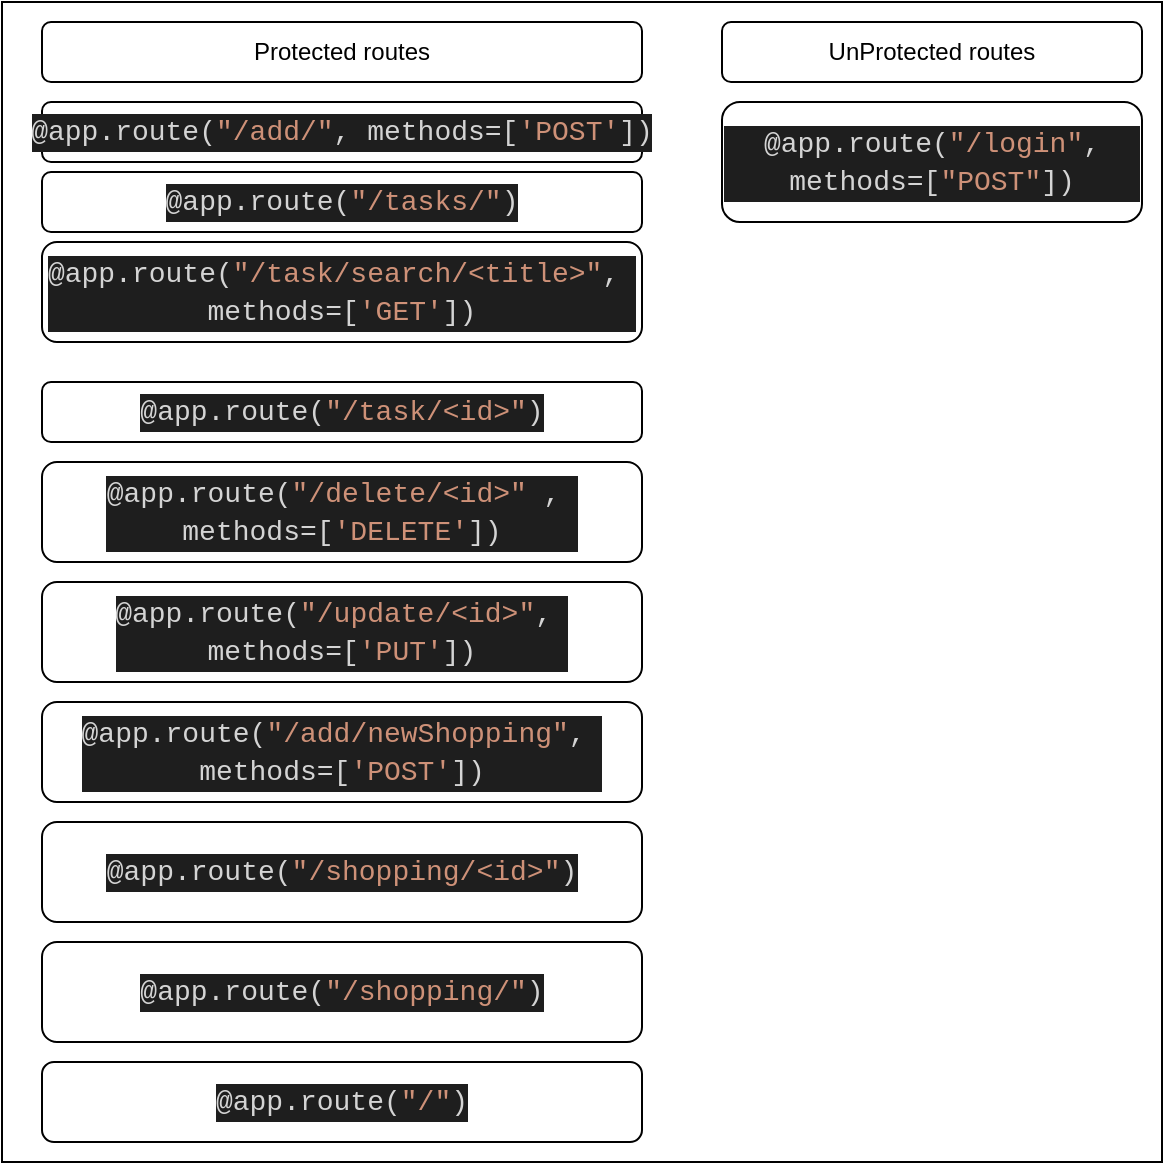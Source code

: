<mxfile version="12.2.4" pages="1"><diagram id="bbmellJUK61pHqB47Boc" name="Page-1"><mxGraphModel dx="870" dy="593" grid="1" gridSize="10" guides="1" tooltips="1" connect="1" arrows="1" fold="1" page="1" pageScale="1" pageWidth="850" pageHeight="1100" math="0" shadow="0"><root><mxCell id="0"/><mxCell id="1" parent="0"/><mxCell id="6" value="" style="rounded=0;whiteSpace=wrap;html=1;" parent="1" vertex="1"><mxGeometry x="200" y="110" width="580" height="580" as="geometry"/></mxCell><mxCell id="4" value="Protected routes" style="rounded=1;whiteSpace=wrap;html=1;" parent="1" vertex="1"><mxGeometry x="220" y="120" width="300" height="30" as="geometry"/></mxCell><mxCell id="5" value="UnProtected routes" style="rounded=1;whiteSpace=wrap;html=1;" parent="1" vertex="1"><mxGeometry x="560" y="120" width="210" height="30" as="geometry"/></mxCell><mxCell id="7" value="&lt;div style=&quot;color: rgb(212 , 212 , 212) ; background-color: rgb(30 , 30 , 30) ; font-family: &amp;#34;consolas&amp;#34; , &amp;#34;courier new&amp;#34; , monospace ; font-size: 14px ; line-height: 19px ; white-space: pre&quot;&gt;@app.route(&lt;span style=&quot;color: #ce9178&quot;&gt;&quot;/add/&quot;&lt;/span&gt;, methods=[&lt;span style=&quot;color: #ce9178&quot;&gt;'POST'&lt;/span&gt;])&lt;/div&gt;" style="rounded=1;whiteSpace=wrap;html=1;" parent="1" vertex="1"><mxGeometry x="220" y="160" width="300" height="30" as="geometry"/></mxCell><mxCell id="8" value="&lt;div style=&quot;color: rgb(212 , 212 , 212) ; background-color: rgb(30 , 30 , 30) ; font-family: &amp;#34;consolas&amp;#34; , &amp;#34;courier new&amp;#34; , monospace ; font-size: 14px ; line-height: 19px&quot;&gt;@app.route(&lt;span style=&quot;color: #ce9178&quot;&gt;&quot;/login&quot;&lt;/span&gt;, methods=[&lt;span style=&quot;color: #ce9178&quot;&gt;&quot;POST&quot;&lt;/span&gt;])&lt;/div&gt;" style="rounded=1;whiteSpace=wrap;html=1;" parent="1" vertex="1"><mxGeometry x="560" y="160" width="210" height="60" as="geometry"/></mxCell><mxCell id="9" value="&lt;div style=&quot;color: rgb(212 , 212 , 212) ; background-color: rgb(30 , 30 , 30) ; font-family: &amp;#34;consolas&amp;#34; , &amp;#34;courier new&amp;#34; , monospace ; font-size: 14px ; line-height: 19px&quot;&gt;&lt;div style=&quot;font-family: &amp;#34;consolas&amp;#34; , &amp;#34;courier new&amp;#34; , monospace ; line-height: 19px ; white-space: pre&quot;&gt;@app.route(&lt;span style=&quot;color: #ce9178&quot;&gt;&quot;/&quot;&lt;/span&gt;)&lt;/div&gt;&lt;/div&gt;" style="rounded=1;whiteSpace=wrap;html=1;" parent="1" vertex="1"><mxGeometry x="220" y="640" width="300" height="40" as="geometry"/></mxCell><mxCell id="10" value="&lt;div style=&quot;color: rgb(212 , 212 , 212) ; background-color: rgb(30 , 30 , 30) ; font-family: &amp;#34;consolas&amp;#34; , &amp;#34;courier new&amp;#34; , monospace ; font-size: 14px ; line-height: 19px ; white-space: pre&quot;&gt;@app.route(&lt;span style=&quot;color: #ce9178&quot;&gt;&quot;/tasks/&quot;&lt;/span&gt;)&lt;/div&gt;" style="rounded=1;whiteSpace=wrap;html=1;" parent="1" vertex="1"><mxGeometry x="220" y="195" width="300" height="30" as="geometry"/></mxCell><mxCell id="11" value="&lt;div style=&quot;color: rgb(212 , 212 , 212) ; background-color: rgb(30 , 30 , 30) ; font-family: &amp;#34;consolas&amp;#34; , &amp;#34;courier new&amp;#34; , monospace ; font-size: 14px ; line-height: 19px ; white-space: pre&quot;&gt;&lt;div style=&quot;font-family: &amp;#34;consolas&amp;#34; , &amp;#34;courier new&amp;#34; , monospace ; line-height: 19px&quot;&gt;@app.route(&lt;span style=&quot;color: #ce9178&quot;&gt;&quot;/task/search/&amp;lt;title&amp;gt;&quot;&lt;/span&gt;, &lt;br/&gt;methods=[&lt;span style=&quot;color: #ce9178&quot;&gt;'GET'&lt;/span&gt;])&lt;/div&gt;&lt;/div&gt;" style="rounded=1;whiteSpace=wrap;html=1;" parent="1" vertex="1"><mxGeometry x="220" y="230" width="300" height="50" as="geometry"/></mxCell><mxCell id="12" value="&lt;div style=&quot;color: rgb(212 , 212 , 212) ; background-color: rgb(30 , 30 , 30) ; font-family: &amp;#34;consolas&amp;#34; , &amp;#34;courier new&amp;#34; , monospace ; font-size: 14px ; line-height: 19px ; white-space: pre&quot;&gt;&lt;div style=&quot;font-family: &amp;#34;consolas&amp;#34; , &amp;#34;courier new&amp;#34; , monospace ; line-height: 19px&quot;&gt;@app.route(&lt;span style=&quot;color: #ce9178&quot;&gt;&quot;/task/&amp;lt;id&amp;gt;&quot;&lt;/span&gt;)&lt;/div&gt;&lt;/div&gt;" style="rounded=1;whiteSpace=wrap;html=1;" parent="1" vertex="1"><mxGeometry x="220" y="300" width="300" height="30" as="geometry"/></mxCell><mxCell id="13" value="&lt;div style=&quot;color: rgb(212 , 212 , 212) ; background-color: rgb(30 , 30 , 30) ; font-family: &amp;#34;consolas&amp;#34; , &amp;#34;courier new&amp;#34; , monospace ; font-size: 14px ; line-height: 19px ; white-space: pre&quot;&gt;&lt;div style=&quot;font-family: &amp;#34;consolas&amp;#34; , &amp;#34;courier new&amp;#34; , monospace ; line-height: 19px&quot;&gt;@app.route(&lt;span style=&quot;color: #ce9178&quot;&gt;&quot;/delete/&amp;lt;id&amp;gt;&quot;&lt;/span&gt; , &lt;br/&gt;methods=[&lt;span style=&quot;color: #ce9178&quot;&gt;'DELETE'&lt;/span&gt;])&lt;/div&gt;&lt;/div&gt;" style="rounded=1;whiteSpace=wrap;html=1;" parent="1" vertex="1"><mxGeometry x="220" y="340" width="300" height="50" as="geometry"/></mxCell><mxCell id="14" value="&lt;div style=&quot;color: rgb(212 , 212 , 212) ; background-color: rgb(30 , 30 , 30) ; font-family: &amp;#34;consolas&amp;#34; , &amp;#34;courier new&amp;#34; , monospace ; font-size: 14px ; line-height: 19px ; white-space: pre&quot;&gt;&lt;div style=&quot;font-family: &amp;#34;consolas&amp;#34; , &amp;#34;courier new&amp;#34; , monospace ; line-height: 19px&quot;&gt;&lt;div style=&quot;font-family: &amp;#34;consolas&amp;#34; , &amp;#34;courier new&amp;#34; , monospace ; line-height: 19px&quot;&gt;@app.route(&lt;span style=&quot;color: #ce9178&quot;&gt;&quot;/add/newShopping&quot;&lt;/span&gt;, &lt;br/&gt;methods=[&lt;span style=&quot;color: #ce9178&quot;&gt;'POST'&lt;/span&gt;])&lt;/div&gt;&lt;/div&gt;&lt;/div&gt;" style="rounded=1;whiteSpace=wrap;html=1;" parent="1" vertex="1"><mxGeometry x="220" y="460" width="300" height="50" as="geometry"/></mxCell><mxCell id="15" value="&lt;div style=&quot;color: rgb(212 , 212 , 212) ; background-color: rgb(30 , 30 , 30) ; font-family: &amp;#34;consolas&amp;#34; , &amp;#34;courier new&amp;#34; , monospace ; font-size: 14px ; line-height: 19px ; white-space: pre&quot;&gt;&lt;div style=&quot;font-family: &amp;#34;consolas&amp;#34; , &amp;#34;courier new&amp;#34; , monospace ; line-height: 19px&quot;&gt;&lt;div style=&quot;font-family: &amp;#34;consolas&amp;#34; , &amp;#34;courier new&amp;#34; , monospace ; line-height: 19px&quot;&gt;@app.route(&lt;span style=&quot;color: #ce9178&quot;&gt;&quot;/update/&amp;lt;id&amp;gt;&quot;&lt;/span&gt;, &lt;br/&gt;methods=[&lt;span style=&quot;color: #ce9178&quot;&gt;'PUT'&lt;/span&gt;])&lt;/div&gt;&lt;/div&gt;&lt;/div&gt;" style="rounded=1;whiteSpace=wrap;html=1;" parent="1" vertex="1"><mxGeometry x="220" y="400" width="300" height="50" as="geometry"/></mxCell><mxCell id="16" value="&lt;div style=&quot;color: rgb(212 , 212 , 212) ; background-color: rgb(30 , 30 , 30) ; font-family: &amp;#34;consolas&amp;#34; , &amp;#34;courier new&amp;#34; , monospace ; font-size: 14px ; line-height: 19px ; white-space: pre&quot;&gt;&lt;div style=&quot;font-family: &amp;#34;consolas&amp;#34; , &amp;#34;courier new&amp;#34; , monospace ; line-height: 19px&quot;&gt;&lt;div style=&quot;font-family: &amp;#34;consolas&amp;#34; , &amp;#34;courier new&amp;#34; , monospace ; line-height: 19px&quot;&gt;&lt;div style=&quot;font-family: &amp;#34;consolas&amp;#34; , &amp;#34;courier new&amp;#34; , monospace ; line-height: 19px&quot;&gt;@app.route(&lt;span style=&quot;color: #ce9178&quot;&gt;&quot;/shopping/&amp;lt;id&amp;gt;&quot;&lt;/span&gt;)&lt;/div&gt;&lt;/div&gt;&lt;/div&gt;&lt;/div&gt;" style="rounded=1;whiteSpace=wrap;html=1;" parent="1" vertex="1"><mxGeometry x="220" y="520" width="300" height="50" as="geometry"/></mxCell><mxCell id="17" value="&lt;div style=&quot;color: rgb(212 , 212 , 212) ; background-color: rgb(30 , 30 , 30) ; font-family: &amp;#34;consolas&amp;#34; , &amp;#34;courier new&amp;#34; , monospace ; font-size: 14px ; line-height: 19px ; white-space: pre&quot;&gt;&lt;div style=&quot;font-family: &amp;#34;consolas&amp;#34; , &amp;#34;courier new&amp;#34; , monospace ; line-height: 19px&quot;&gt;&lt;div style=&quot;font-family: &amp;#34;consolas&amp;#34; , &amp;#34;courier new&amp;#34; , monospace ; line-height: 19px&quot;&gt;&lt;div style=&quot;font-family: &amp;#34;consolas&amp;#34; , &amp;#34;courier new&amp;#34; , monospace ; line-height: 19px&quot;&gt;@app.route(&lt;span style=&quot;color: #ce9178&quot;&gt;&quot;/shopping/&quot;&lt;/span&gt;)&lt;/div&gt;&lt;/div&gt;&lt;/div&gt;&lt;/div&gt;" style="rounded=1;whiteSpace=wrap;html=1;" parent="1" vertex="1"><mxGeometry x="220" y="580" width="300" height="50" as="geometry"/></mxCell></root></mxGraphModel></diagram></mxfile>